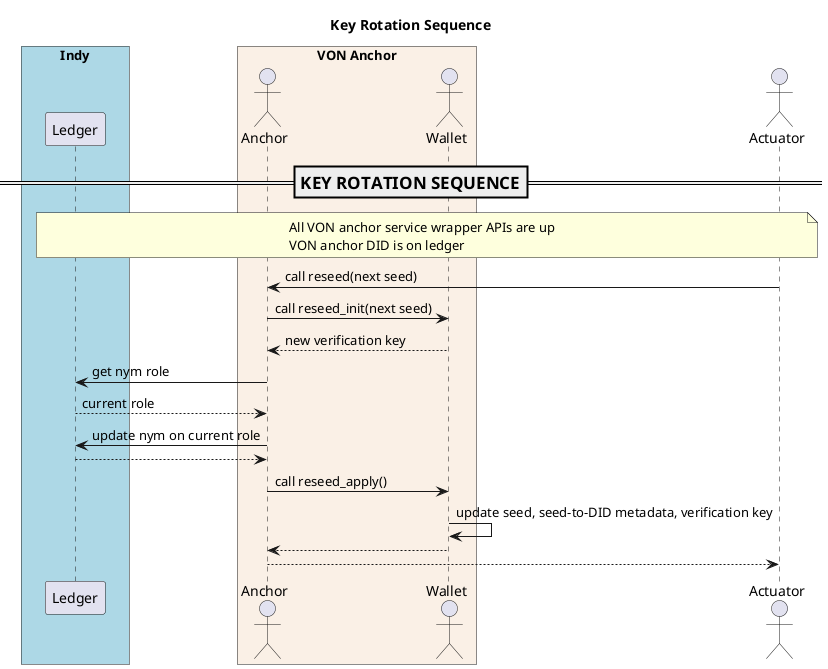 @startuml
/'
Copyright 2017-2019 Government of Canada - Public Services and Procurement Canada - buyandsell.gc.ca

Licensed under the Apache License, Version 2.0 (the "License");
you may not use this file except in compliance with the License.
You may obtain a copy of the License at

http://www.apache.org/licenses/LICENSE-2.0

Unless required by applicable law or agreed to in writing, software
distributed under the License is distributed on an "AS IS" BASIS,
WITHOUT WARRANTIES OR CONDITIONS OF ANY KIND, either express or implied.
See the License for the specific language governing permissions and
limitations under the License.
'/

skinparam ParticipantPadding 20
skinparam BoxPadding 20

title Key Rotation Sequence

box "Indy" #LightBlue
    participant "Ledger" as ledger
endbox

box "VON Anchor" #Linen
    actor "Anchor" as an
    actor "Wallet" as wallet
endbox

actor "Actuator" as ator

=== KEY ROTATION SEQUENCE ==
note over ledger, ator
    All VON anchor service wrapper APIs are up
    VON anchor DID is on ledger
endnote

ator -> an: call reseed(next seed)
an -> wallet: call reseed_init(next seed)
wallet --> an: new verification key
an -> ledger: get nym role
ledger --> an: current role
an -> ledger: update nym on current role
ledger --> an:
an -> wallet: call reseed_apply()
wallet -> wallet: update seed, seed-to-DID metadata, verification key
wallet --> an:
an --> ator:

@enduml
